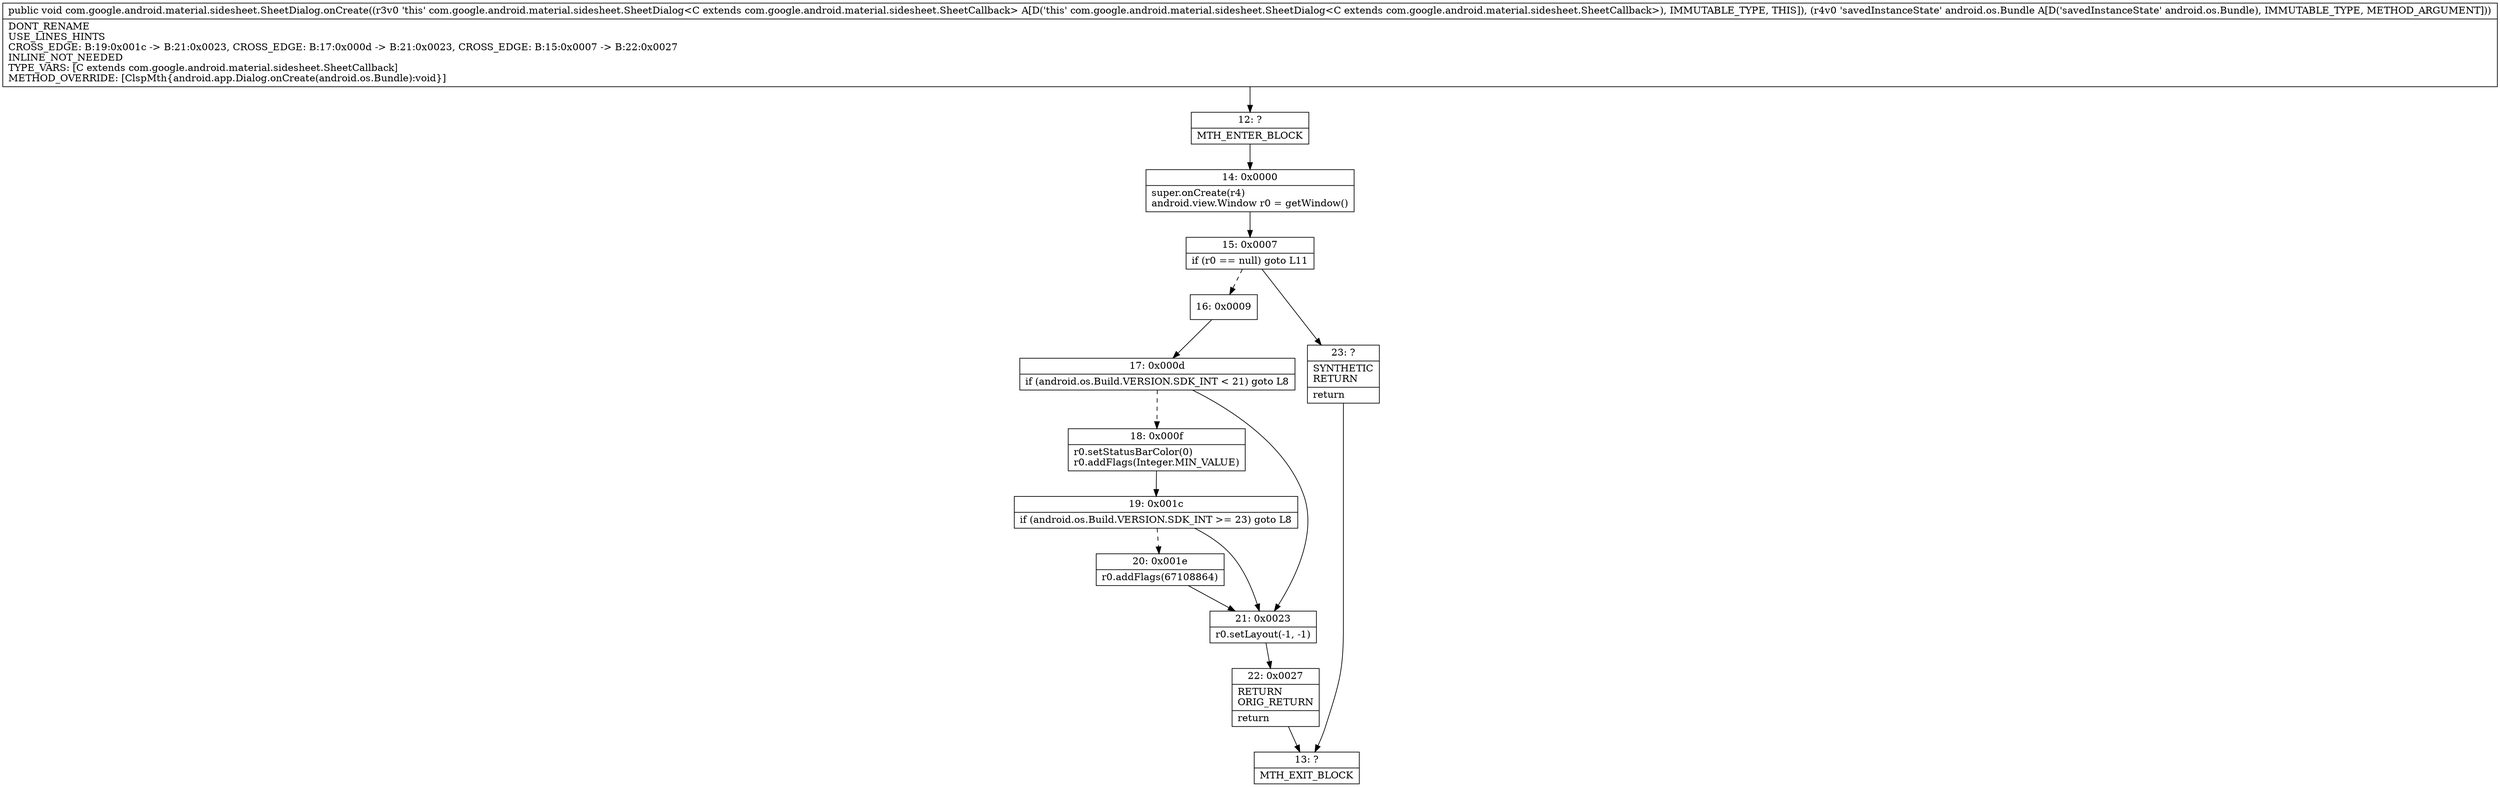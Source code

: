 digraph "CFG forcom.google.android.material.sidesheet.SheetDialog.onCreate(Landroid\/os\/Bundle;)V" {
Node_12 [shape=record,label="{12\:\ ?|MTH_ENTER_BLOCK\l}"];
Node_14 [shape=record,label="{14\:\ 0x0000|super.onCreate(r4)\landroid.view.Window r0 = getWindow()\l}"];
Node_15 [shape=record,label="{15\:\ 0x0007|if (r0 == null) goto L11\l}"];
Node_16 [shape=record,label="{16\:\ 0x0009}"];
Node_17 [shape=record,label="{17\:\ 0x000d|if (android.os.Build.VERSION.SDK_INT \< 21) goto L8\l}"];
Node_18 [shape=record,label="{18\:\ 0x000f|r0.setStatusBarColor(0)\lr0.addFlags(Integer.MIN_VALUE)\l}"];
Node_19 [shape=record,label="{19\:\ 0x001c|if (android.os.Build.VERSION.SDK_INT \>= 23) goto L8\l}"];
Node_20 [shape=record,label="{20\:\ 0x001e|r0.addFlags(67108864)\l}"];
Node_21 [shape=record,label="{21\:\ 0x0023|r0.setLayout(\-1, \-1)\l}"];
Node_22 [shape=record,label="{22\:\ 0x0027|RETURN\lORIG_RETURN\l|return\l}"];
Node_13 [shape=record,label="{13\:\ ?|MTH_EXIT_BLOCK\l}"];
Node_23 [shape=record,label="{23\:\ ?|SYNTHETIC\lRETURN\l|return\l}"];
MethodNode[shape=record,label="{public void com.google.android.material.sidesheet.SheetDialog.onCreate((r3v0 'this' com.google.android.material.sidesheet.SheetDialog\<C extends com.google.android.material.sidesheet.SheetCallback\> A[D('this' com.google.android.material.sidesheet.SheetDialog\<C extends com.google.android.material.sidesheet.SheetCallback\>), IMMUTABLE_TYPE, THIS]), (r4v0 'savedInstanceState' android.os.Bundle A[D('savedInstanceState' android.os.Bundle), IMMUTABLE_TYPE, METHOD_ARGUMENT]))  | DONT_RENAME\lUSE_LINES_HINTS\lCROSS_EDGE: B:19:0x001c \-\> B:21:0x0023, CROSS_EDGE: B:17:0x000d \-\> B:21:0x0023, CROSS_EDGE: B:15:0x0007 \-\> B:22:0x0027\lINLINE_NOT_NEEDED\lTYPE_VARS: [C extends com.google.android.material.sidesheet.SheetCallback]\lMETHOD_OVERRIDE: [ClspMth\{android.app.Dialog.onCreate(android.os.Bundle):void\}]\l}"];
MethodNode -> Node_12;Node_12 -> Node_14;
Node_14 -> Node_15;
Node_15 -> Node_16[style=dashed];
Node_15 -> Node_23;
Node_16 -> Node_17;
Node_17 -> Node_18[style=dashed];
Node_17 -> Node_21;
Node_18 -> Node_19;
Node_19 -> Node_20[style=dashed];
Node_19 -> Node_21;
Node_20 -> Node_21;
Node_21 -> Node_22;
Node_22 -> Node_13;
Node_23 -> Node_13;
}

